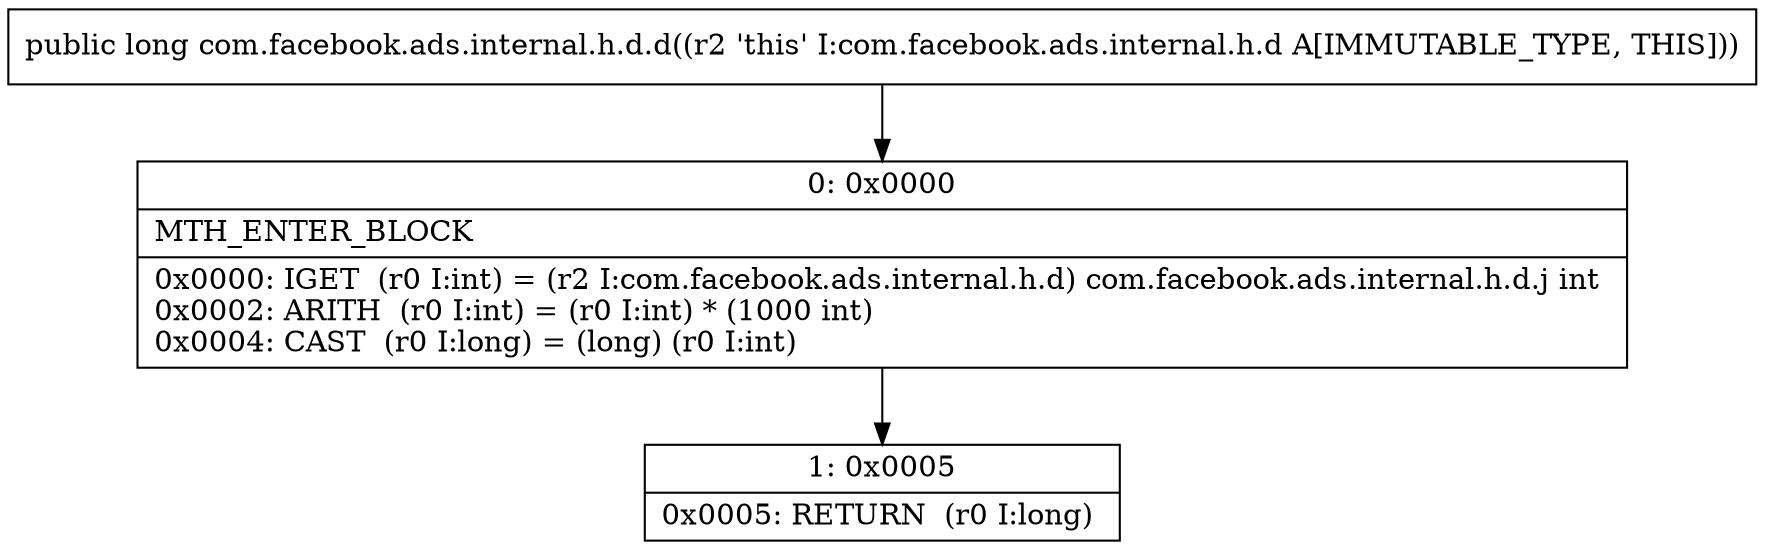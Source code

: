 digraph "CFG forcom.facebook.ads.internal.h.d.d()J" {
Node_0 [shape=record,label="{0\:\ 0x0000|MTH_ENTER_BLOCK\l|0x0000: IGET  (r0 I:int) = (r2 I:com.facebook.ads.internal.h.d) com.facebook.ads.internal.h.d.j int \l0x0002: ARITH  (r0 I:int) = (r0 I:int) * (1000 int) \l0x0004: CAST  (r0 I:long) = (long) (r0 I:int) \l}"];
Node_1 [shape=record,label="{1\:\ 0x0005|0x0005: RETURN  (r0 I:long) \l}"];
MethodNode[shape=record,label="{public long com.facebook.ads.internal.h.d.d((r2 'this' I:com.facebook.ads.internal.h.d A[IMMUTABLE_TYPE, THIS])) }"];
MethodNode -> Node_0;
Node_0 -> Node_1;
}

